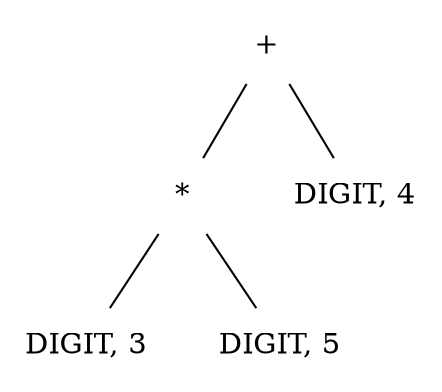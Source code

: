 // dot -Tpdf ast.dot -o ast.pdf  &&   dot -Tpng ast.dot -o ast.png

digraph ast {
    node [shape=plaintext];
    edge [arrowhead="none"];

    e1 -> e2 
    e1 -> t1
    e2 -> t2
    e2 -> t3
    
    e1 [label="+"];
    e2 [label="*"];
    
    t1 [label="DIGIT, 4"];
    t2 [label="DIGIT, 3"];
    t3 [label="DIGIT, 5"];
}

